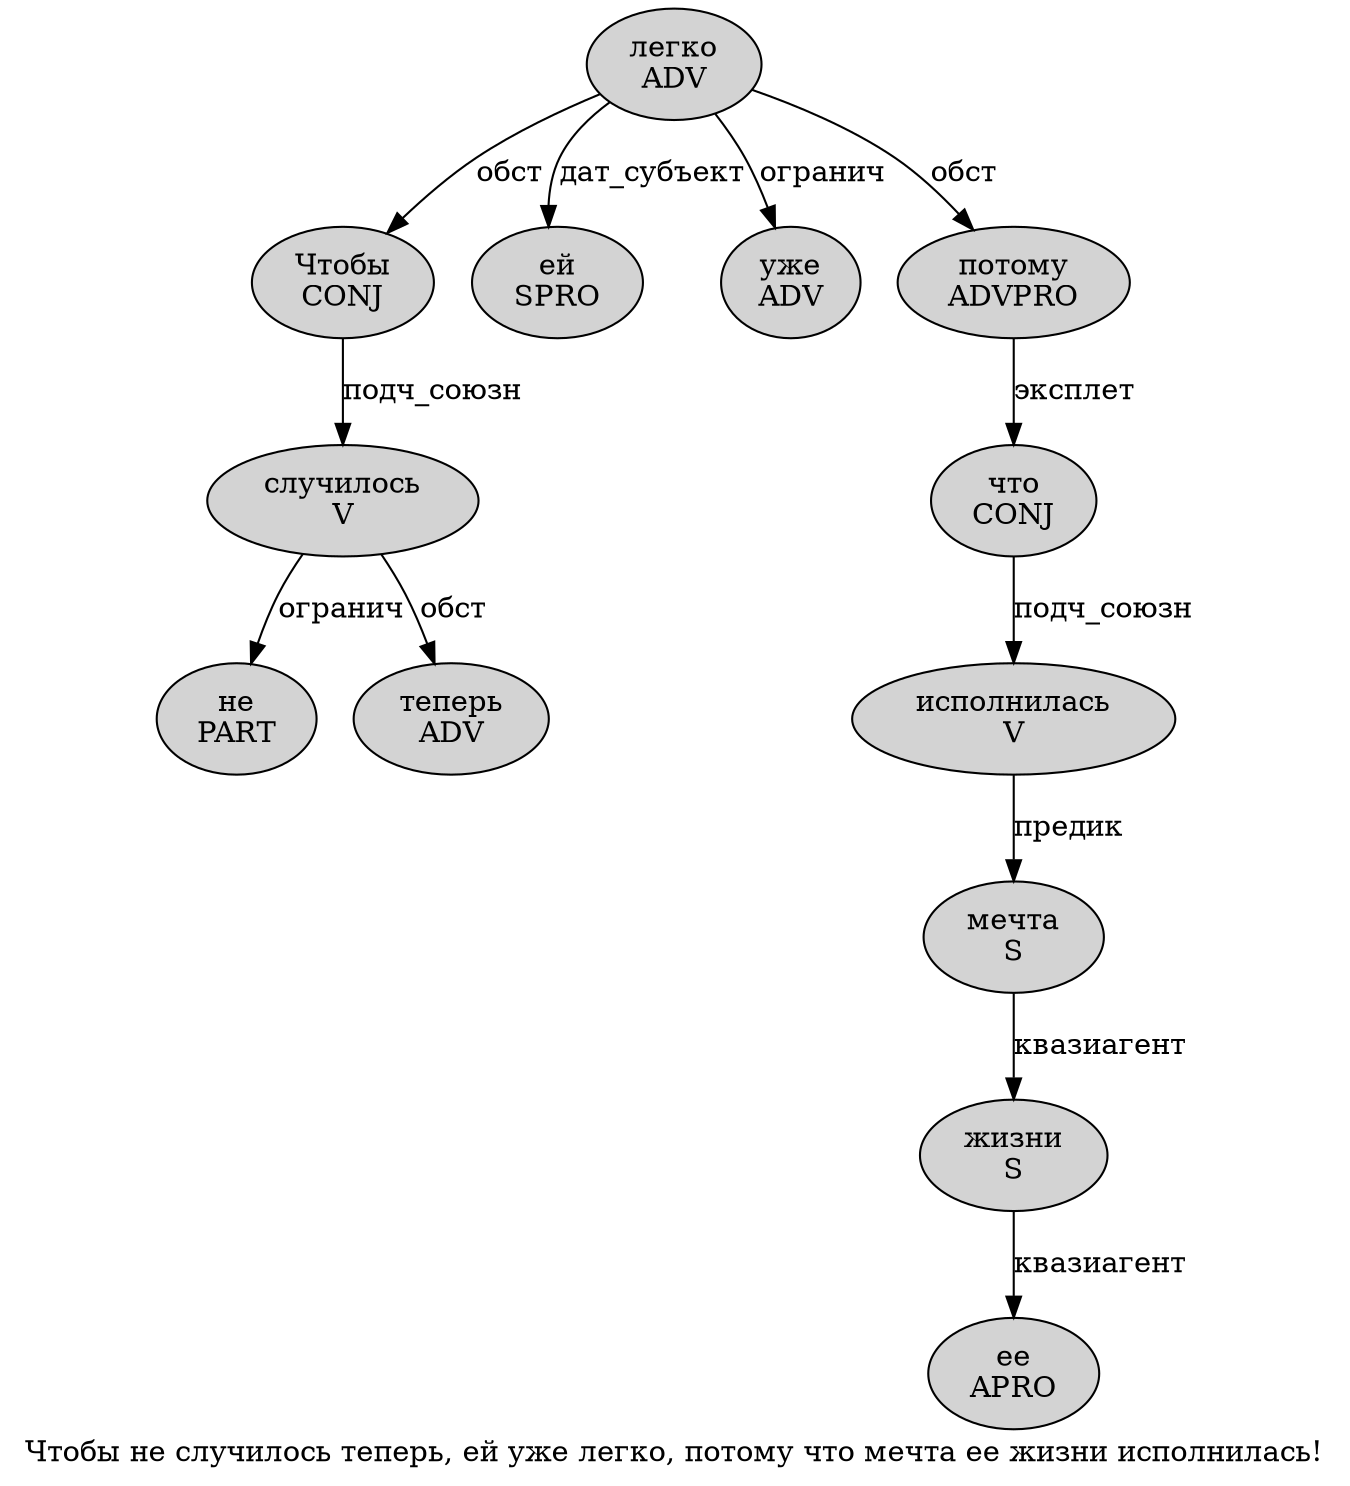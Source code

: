digraph SENTENCE_1641 {
	graph [label="Чтобы не случилось теперь, ей уже легко, потому что мечта ее жизни исполнилась!"]
	node [style=filled]
		0 [label="Чтобы
CONJ" color="" fillcolor=lightgray penwidth=1 shape=ellipse]
		1 [label="не
PART" color="" fillcolor=lightgray penwidth=1 shape=ellipse]
		2 [label="случилось
V" color="" fillcolor=lightgray penwidth=1 shape=ellipse]
		3 [label="теперь
ADV" color="" fillcolor=lightgray penwidth=1 shape=ellipse]
		5 [label="ей
SPRO" color="" fillcolor=lightgray penwidth=1 shape=ellipse]
		6 [label="уже
ADV" color="" fillcolor=lightgray penwidth=1 shape=ellipse]
		7 [label="легко
ADV" color="" fillcolor=lightgray penwidth=1 shape=ellipse]
		9 [label="потому
ADVPRO" color="" fillcolor=lightgray penwidth=1 shape=ellipse]
		10 [label="что
CONJ" color="" fillcolor=lightgray penwidth=1 shape=ellipse]
		11 [label="мечта
S" color="" fillcolor=lightgray penwidth=1 shape=ellipse]
		12 [label="ее
APRO" color="" fillcolor=lightgray penwidth=1 shape=ellipse]
		13 [label="жизни
S" color="" fillcolor=lightgray penwidth=1 shape=ellipse]
		14 [label="исполнилась
V" color="" fillcolor=lightgray penwidth=1 shape=ellipse]
			14 -> 11 [label="предик"]
			7 -> 0 [label="обст"]
			7 -> 5 [label="дат_субъект"]
			7 -> 6 [label="огранич"]
			7 -> 9 [label="обст"]
			2 -> 1 [label="огранич"]
			2 -> 3 [label="обст"]
			9 -> 10 [label="эксплет"]
			13 -> 12 [label="квазиагент"]
			11 -> 13 [label="квазиагент"]
			0 -> 2 [label="подч_союзн"]
			10 -> 14 [label="подч_союзн"]
}
